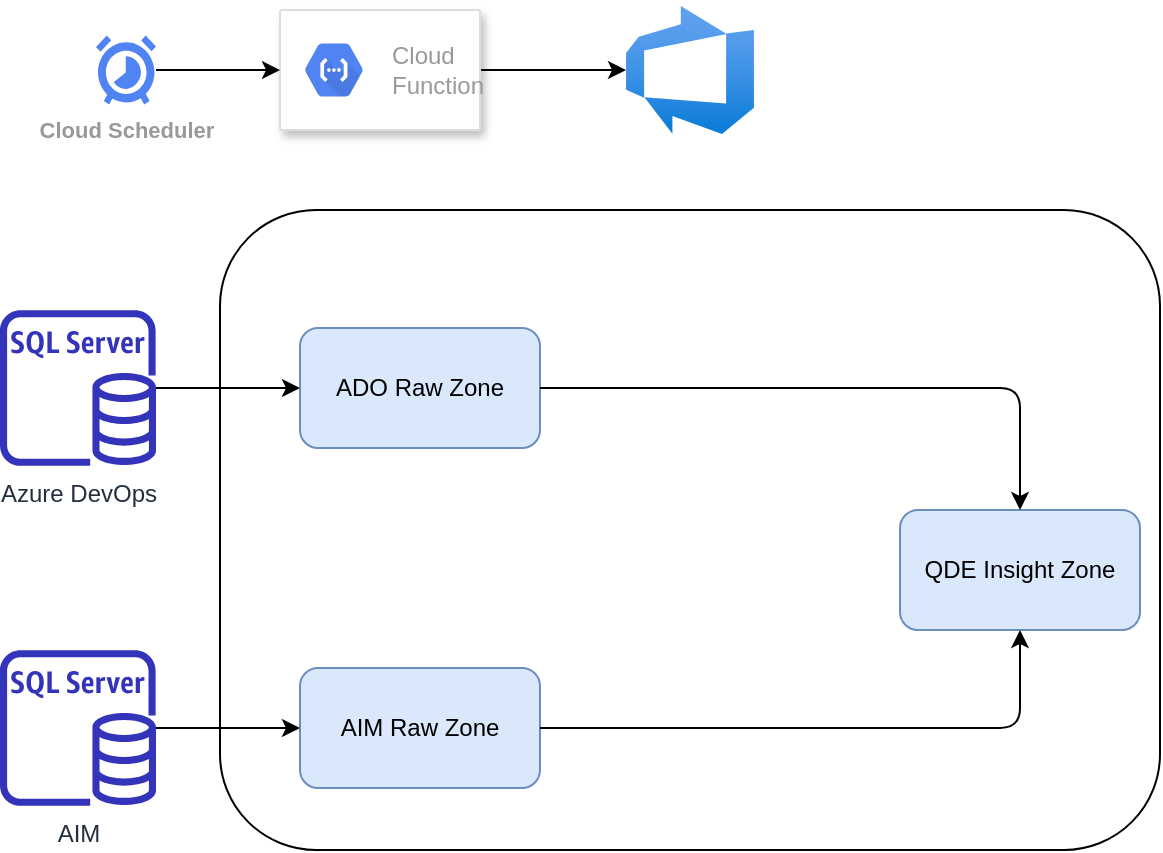 <mxfile version="14.2.6" type="github">
  <diagram id="429hA1Kqt_Is7c8gla72" name="Page-1">
    <mxGraphModel dx="945" dy="579" grid="1" gridSize="10" guides="1" tooltips="1" connect="1" arrows="1" fold="1" page="1" pageScale="1" pageWidth="827" pageHeight="1169" math="0" shadow="0">
      <root>
        <mxCell id="0" />
        <mxCell id="1" parent="0" />
        <object label="Azure DevOps" id="AEHtjtleVQ5ihHSGOXC3-3">
          <mxCell style="outlineConnect=0;fontColor=#232F3E;gradientColor=none;fillColor=#3334B9;strokeColor=none;dashed=0;verticalLabelPosition=bottom;verticalAlign=top;align=center;html=1;fontSize=12;fontStyle=0;aspect=fixed;pointerEvents=1;shape=mxgraph.aws4.rds_sql_server_instance;" vertex="1" parent="1">
            <mxGeometry x="60" y="170" width="78" height="78" as="geometry" />
          </mxCell>
        </object>
        <object label="AIM" id="AEHtjtleVQ5ihHSGOXC3-4">
          <mxCell style="outlineConnect=0;fontColor=#232F3E;gradientColor=none;fillColor=#3334B9;strokeColor=none;dashed=0;verticalLabelPosition=bottom;verticalAlign=top;align=center;html=1;fontSize=12;fontStyle=0;aspect=fixed;pointerEvents=1;shape=mxgraph.aws4.rds_sql_server_instance;" vertex="1" parent="1">
            <mxGeometry x="60" y="340" width="78" height="78" as="geometry" />
          </mxCell>
        </object>
        <mxCell id="AEHtjtleVQ5ihHSGOXC3-5" value="" style="rounded=1;whiteSpace=wrap;html=1;" vertex="1" parent="1">
          <mxGeometry x="170" y="120" width="470" height="320" as="geometry" />
        </mxCell>
        <mxCell id="AEHtjtleVQ5ihHSGOXC3-6" value="ADO Raw Zone" style="rounded=1;whiteSpace=wrap;html=1;fillColor=#dae8fc;strokeColor=#6c8ebf;" vertex="1" parent="1">
          <mxGeometry x="210" y="179" width="120" height="60" as="geometry" />
        </mxCell>
        <mxCell id="AEHtjtleVQ5ihHSGOXC3-7" value="AIM Raw Zone" style="rounded=1;whiteSpace=wrap;html=1;fillColor=#dae8fc;strokeColor=#6c8ebf;" vertex="1" parent="1">
          <mxGeometry x="210" y="349" width="120" height="60" as="geometry" />
        </mxCell>
        <mxCell id="AEHtjtleVQ5ihHSGOXC3-8" value="" style="endArrow=classic;html=1;" edge="1" parent="1" source="AEHtjtleVQ5ihHSGOXC3-4" target="AEHtjtleVQ5ihHSGOXC3-7">
          <mxGeometry width="50" height="50" relative="1" as="geometry">
            <mxPoint x="340" y="320" as="sourcePoint" />
            <mxPoint x="390" y="270" as="targetPoint" />
          </mxGeometry>
        </mxCell>
        <mxCell id="AEHtjtleVQ5ihHSGOXC3-9" value="" style="edgeStyle=orthogonalEdgeStyle;rounded=0;orthogonalLoop=1;jettySize=auto;html=1;" edge="1" parent="1" source="AEHtjtleVQ5ihHSGOXC3-3">
          <mxGeometry relative="1" as="geometry">
            <mxPoint x="210" y="209" as="targetPoint" />
          </mxGeometry>
        </mxCell>
        <mxCell id="AEHtjtleVQ5ihHSGOXC3-10" value="QDE Insight Zone" style="rounded=1;whiteSpace=wrap;html=1;fillColor=#dae8fc;strokeColor=#6c8ebf;" vertex="1" parent="1">
          <mxGeometry x="510" y="270" width="120" height="60" as="geometry" />
        </mxCell>
        <mxCell id="AEHtjtleVQ5ihHSGOXC3-11" value="" style="endArrow=classic;html=1;exitX=1;exitY=0.5;exitDx=0;exitDy=0;entryX=0.5;entryY=0;entryDx=0;entryDy=0;" edge="1" parent="1" source="AEHtjtleVQ5ihHSGOXC3-6" target="AEHtjtleVQ5ihHSGOXC3-10">
          <mxGeometry width="50" height="50" relative="1" as="geometry">
            <mxPoint x="340" y="320" as="sourcePoint" />
            <mxPoint x="390" y="270" as="targetPoint" />
            <Array as="points">
              <mxPoint x="570" y="209" />
            </Array>
          </mxGeometry>
        </mxCell>
        <mxCell id="AEHtjtleVQ5ihHSGOXC3-12" value="" style="endArrow=classic;html=1;exitX=1;exitY=0.5;exitDx=0;exitDy=0;entryX=0.5;entryY=1;entryDx=0;entryDy=0;" edge="1" parent="1" source="AEHtjtleVQ5ihHSGOXC3-7" target="AEHtjtleVQ5ihHSGOXC3-10">
          <mxGeometry width="50" height="50" relative="1" as="geometry">
            <mxPoint x="340" y="320" as="sourcePoint" />
            <mxPoint x="390" y="270" as="targetPoint" />
            <Array as="points">
              <mxPoint x="570" y="379" />
            </Array>
          </mxGeometry>
        </mxCell>
        <mxCell id="AEHtjtleVQ5ihHSGOXC3-21" style="edgeStyle=orthogonalEdgeStyle;rounded=0;orthogonalLoop=1;jettySize=auto;html=1;" edge="1" parent="1" source="AEHtjtleVQ5ihHSGOXC3-16" target="AEHtjtleVQ5ihHSGOXC3-20">
          <mxGeometry relative="1" as="geometry" />
        </mxCell>
        <mxCell id="AEHtjtleVQ5ihHSGOXC3-16" value="" style="strokeColor=#dddddd;shadow=1;strokeWidth=1;rounded=1;absoluteArcSize=1;arcSize=2;" vertex="1" parent="1">
          <mxGeometry x="200" y="20" width="100" height="60" as="geometry" />
        </mxCell>
        <mxCell id="AEHtjtleVQ5ihHSGOXC3-17" value="Cloud&lt;br&gt;Function" style="dashed=0;connectable=0;html=1;fillColor=#5184F3;strokeColor=none;shape=mxgraph.gcp2.hexIcon;prIcon=cloud_functions;part=1;labelPosition=right;verticalLabelPosition=middle;align=left;verticalAlign=middle;spacingLeft=5;fontColor=#999999;fontSize=12;" vertex="1" parent="AEHtjtleVQ5ihHSGOXC3-16">
          <mxGeometry y="0.5" width="44" height="39" relative="1" as="geometry">
            <mxPoint x="5" y="-19.5" as="offset" />
          </mxGeometry>
        </mxCell>
        <mxCell id="AEHtjtleVQ5ihHSGOXC3-19" style="edgeStyle=orthogonalEdgeStyle;rounded=0;orthogonalLoop=1;jettySize=auto;html=1;entryX=0;entryY=0.5;entryDx=0;entryDy=0;" edge="1" parent="1" source="AEHtjtleVQ5ihHSGOXC3-18" target="AEHtjtleVQ5ihHSGOXC3-16">
          <mxGeometry relative="1" as="geometry" />
        </mxCell>
        <mxCell id="AEHtjtleVQ5ihHSGOXC3-18" value="Cloud Scheduler" style="html=1;fillColor=#5184F3;strokeColor=none;verticalAlign=top;labelPosition=center;verticalLabelPosition=bottom;align=center;fontSize=11;fontStyle=1;fontColor=#999999;shape=mxgraph.gcp2.cloud_scheduler" vertex="1" parent="1">
          <mxGeometry x="108" y="32.75" width="30" height="34.5" as="geometry" />
        </mxCell>
        <mxCell id="AEHtjtleVQ5ihHSGOXC3-20" value="" style="aspect=fixed;html=1;points=[];align=center;image;fontSize=12;image=img/lib/azure2/devops/Azure_DevOps.svg;" vertex="1" parent="1">
          <mxGeometry x="373" y="18" width="64" height="64" as="geometry" />
        </mxCell>
      </root>
    </mxGraphModel>
  </diagram>
</mxfile>
